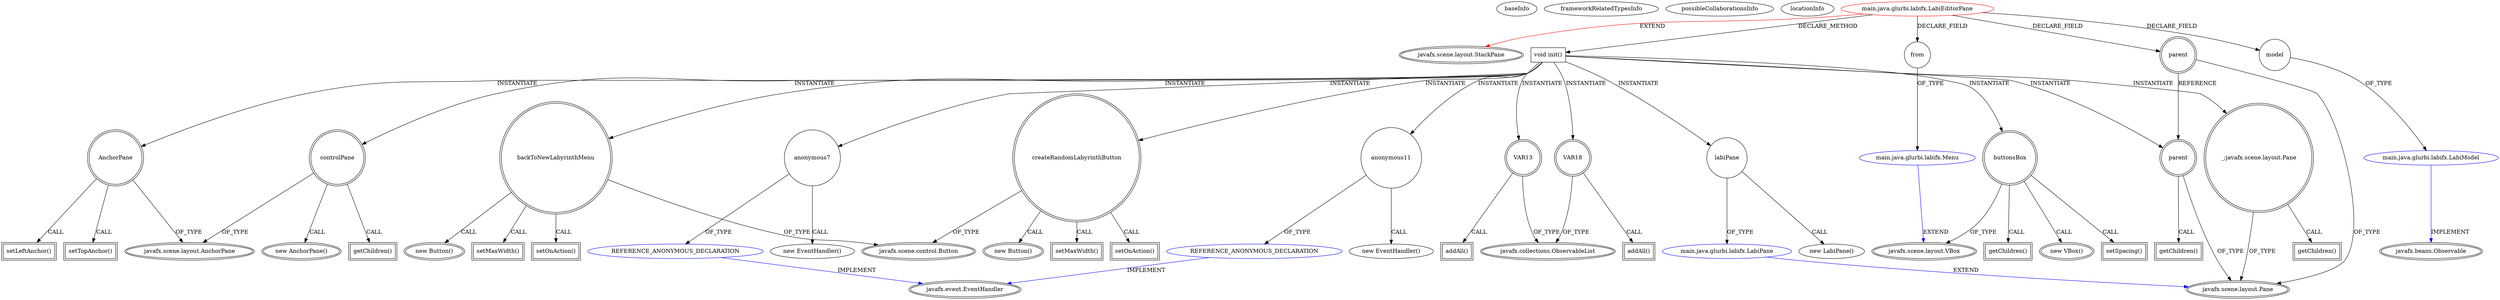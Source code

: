 digraph {
baseInfo[graphId=2768,category="extension_graph",isAnonymous=false,possibleRelation=true]
frameworkRelatedTypesInfo[0="javafx.scene.layout.StackPane"]
possibleCollaborationsInfo[0="2768~FIELD_DECLARATION-~javafx.scene.layout.StackPane ~javafx.beans.Observable ~false~false",1="2768~FIELD_DECLARATION-~javafx.scene.layout.StackPane ~javafx.scene.layout.VBox ~false~false",2="2768~CLIENT_METHOD_DECLARATION-INSTANTIATION-~javafx.scene.layout.StackPane ~javafx.event.EventHandler ~false~true",3="2768~CLIENT_METHOD_DECLARATION-INSTANTIATION-~javafx.scene.layout.StackPane ~javafx.scene.layout.Pane ~false~false"]
locationInfo[projectName="glurbi-labifx",filePath="/glurbi-labifx/labifx-master/src/main/java/glurbi/labifx/LabiEditorPane.java",contextSignature="LabiEditorPane",graphId="2768"]
0[label="main.java.glurbi.labifx.LabiEditorPane",vertexType="ROOT_CLIENT_CLASS_DECLARATION",isFrameworkType=false,color=red]
1[label="javafx.scene.layout.StackPane",vertexType="FRAMEWORK_CLASS_TYPE",isFrameworkType=true,peripheries=2]
2[label="from",vertexType="FIELD_DECLARATION",isFrameworkType=false,shape=circle]
3[label="main.java.glurbi.labifx.Menu",vertexType="REFERENCE_CLIENT_CLASS_DECLARATION",isFrameworkType=false,color=blue]
4[label="javafx.scene.layout.VBox",vertexType="FRAMEWORK_CLASS_TYPE",isFrameworkType=true,peripheries=2]
5[label="model",vertexType="FIELD_DECLARATION",isFrameworkType=false,shape=circle]
6[label="main.java.glurbi.labifx.LabiModel",vertexType="REFERENCE_CLIENT_CLASS_DECLARATION",isFrameworkType=false,color=blue]
7[label="javafx.beans.Observable",vertexType="FRAMEWORK_INTERFACE_TYPE",isFrameworkType=true,peripheries=2]
8[label="parent",vertexType="FIELD_DECLARATION",isFrameworkType=true,peripheries=2,shape=circle]
9[label="javafx.scene.layout.Pane",vertexType="FRAMEWORK_CLASS_TYPE",isFrameworkType=true,peripheries=2]
10[label="void init()",vertexType="CLIENT_METHOD_DECLARATION",isFrameworkType=false,shape=box]
12[label="labiPane",vertexType="VARIABLE_EXPRESION",isFrameworkType=false,shape=circle]
13[label="main.java.glurbi.labifx.LabiPane",vertexType="REFERENCE_CLIENT_CLASS_DECLARATION",isFrameworkType=false,color=blue]
11[label="new LabiPane()",vertexType="CONSTRUCTOR_CALL",isFrameworkType=false]
16[label="controlPane",vertexType="VARIABLE_EXPRESION",isFrameworkType=true,peripheries=2,shape=circle]
17[label="javafx.scene.layout.AnchorPane",vertexType="FRAMEWORK_CLASS_TYPE",isFrameworkType=true,peripheries=2]
15[label="new AnchorPane()",vertexType="CONSTRUCTOR_CALL",isFrameworkType=true,peripheries=2]
19[label="buttonsBox",vertexType="VARIABLE_EXPRESION",isFrameworkType=true,peripheries=2,shape=circle]
18[label="new VBox()",vertexType="CONSTRUCTOR_CALL",isFrameworkType=true,peripheries=2]
22[label="setSpacing()",vertexType="INSIDE_CALL",isFrameworkType=true,peripheries=2,shape=box]
24[label="createRandomLabyrinthButton",vertexType="VARIABLE_EXPRESION",isFrameworkType=true,peripheries=2,shape=circle]
25[label="javafx.scene.control.Button",vertexType="FRAMEWORK_CLASS_TYPE",isFrameworkType=true,peripheries=2]
23[label="new Button()",vertexType="CONSTRUCTOR_CALL",isFrameworkType=true,peripheries=2]
27[label="setMaxWidth()",vertexType="INSIDE_CALL",isFrameworkType=true,peripheries=2,shape=box]
29[label="setOnAction()",vertexType="INSIDE_CALL",isFrameworkType=true,peripheries=2,shape=box]
31[label="anonymous7",vertexType="VARIABLE_EXPRESION",isFrameworkType=false,shape=circle]
32[label="REFERENCE_ANONYMOUS_DECLARATION",vertexType="REFERENCE_ANONYMOUS_DECLARATION",isFrameworkType=false,color=blue]
33[label="javafx.event.EventHandler",vertexType="FRAMEWORK_INTERFACE_TYPE",isFrameworkType=true,peripheries=2]
30[label="new EventHandler()",vertexType="CONSTRUCTOR_CALL",isFrameworkType=false]
35[label="backToNewLabyrinthMenu",vertexType="VARIABLE_EXPRESION",isFrameworkType=true,peripheries=2,shape=circle]
34[label="new Button()",vertexType="CONSTRUCTOR_CALL",isFrameworkType=true,peripheries=2]
38[label="setMaxWidth()",vertexType="INSIDE_CALL",isFrameworkType=true,peripheries=2,shape=box]
40[label="setOnAction()",vertexType="INSIDE_CALL",isFrameworkType=true,peripheries=2,shape=box]
42[label="anonymous11",vertexType="VARIABLE_EXPRESION",isFrameworkType=false,shape=circle]
43[label="REFERENCE_ANONYMOUS_DECLARATION",vertexType="REFERENCE_ANONYMOUS_DECLARATION",isFrameworkType=false,color=blue]
41[label="new EventHandler()",vertexType="CONSTRUCTOR_CALL",isFrameworkType=false]
45[label="parent",vertexType="VARIABLE_EXPRESION",isFrameworkType=true,peripheries=2,shape=circle]
46[label="getChildren()",vertexType="INSIDE_CALL",isFrameworkType=true,peripheries=2,shape=box]
48[label="VAR13",vertexType="VARIABLE_EXPRESION",isFrameworkType=true,peripheries=2,shape=circle]
50[label="javafx.collections.ObservableList",vertexType="FRAMEWORK_INTERFACE_TYPE",isFrameworkType=true,peripheries=2]
49[label="addAll()",vertexType="INSIDE_CALL",isFrameworkType=true,peripheries=2,shape=box]
52[label="getChildren()",vertexType="INSIDE_CALL",isFrameworkType=true,peripheries=2,shape=box]
54[label="getChildren()",vertexType="INSIDE_CALL",isFrameworkType=true,peripheries=2,shape=box]
55[label="AnchorPane",vertexType="VARIABLE_EXPRESION",isFrameworkType=true,peripheries=2,shape=circle]
56[label="setLeftAnchor()",vertexType="INSIDE_CALL",isFrameworkType=true,peripheries=2,shape=box]
59[label="setTopAnchor()",vertexType="INSIDE_CALL",isFrameworkType=true,peripheries=2,shape=box]
60[label="VAR18",vertexType="VARIABLE_EXPRESION",isFrameworkType=true,peripheries=2,shape=circle]
61[label="addAll()",vertexType="INSIDE_CALL",isFrameworkType=true,peripheries=2,shape=box]
63[label="_:javafx.scene.layout.Pane",vertexType="VARIABLE_EXPRESION",isFrameworkType=true,peripheries=2,shape=circle]
64[label="getChildren()",vertexType="INSIDE_CALL",isFrameworkType=true,peripheries=2,shape=box]
0->1[label="EXTEND",color=red]
0->2[label="DECLARE_FIELD"]
3->4[label="EXTEND",color=blue]
2->3[label="OF_TYPE"]
0->5[label="DECLARE_FIELD"]
6->7[label="IMPLEMENT",color=blue]
5->6[label="OF_TYPE"]
0->8[label="DECLARE_FIELD"]
8->9[label="OF_TYPE"]
0->10[label="DECLARE_METHOD"]
10->12[label="INSTANTIATE"]
13->9[label="EXTEND",color=blue]
12->13[label="OF_TYPE"]
12->11[label="CALL"]
10->16[label="INSTANTIATE"]
16->17[label="OF_TYPE"]
16->15[label="CALL"]
10->19[label="INSTANTIATE"]
19->4[label="OF_TYPE"]
19->18[label="CALL"]
19->22[label="CALL"]
10->24[label="INSTANTIATE"]
24->25[label="OF_TYPE"]
24->23[label="CALL"]
24->27[label="CALL"]
24->29[label="CALL"]
10->31[label="INSTANTIATE"]
32->33[label="IMPLEMENT",color=blue]
31->32[label="OF_TYPE"]
31->30[label="CALL"]
10->35[label="INSTANTIATE"]
35->25[label="OF_TYPE"]
35->34[label="CALL"]
35->38[label="CALL"]
35->40[label="CALL"]
10->42[label="INSTANTIATE"]
43->33[label="IMPLEMENT",color=blue]
42->43[label="OF_TYPE"]
42->41[label="CALL"]
10->45[label="INSTANTIATE"]
8->45[label="REFERENCE"]
45->9[label="OF_TYPE"]
45->46[label="CALL"]
10->48[label="INSTANTIATE"]
48->50[label="OF_TYPE"]
48->49[label="CALL"]
19->52[label="CALL"]
16->54[label="CALL"]
10->55[label="INSTANTIATE"]
55->17[label="OF_TYPE"]
55->56[label="CALL"]
55->59[label="CALL"]
10->60[label="INSTANTIATE"]
60->50[label="OF_TYPE"]
60->61[label="CALL"]
10->63[label="INSTANTIATE"]
63->9[label="OF_TYPE"]
63->64[label="CALL"]
}
